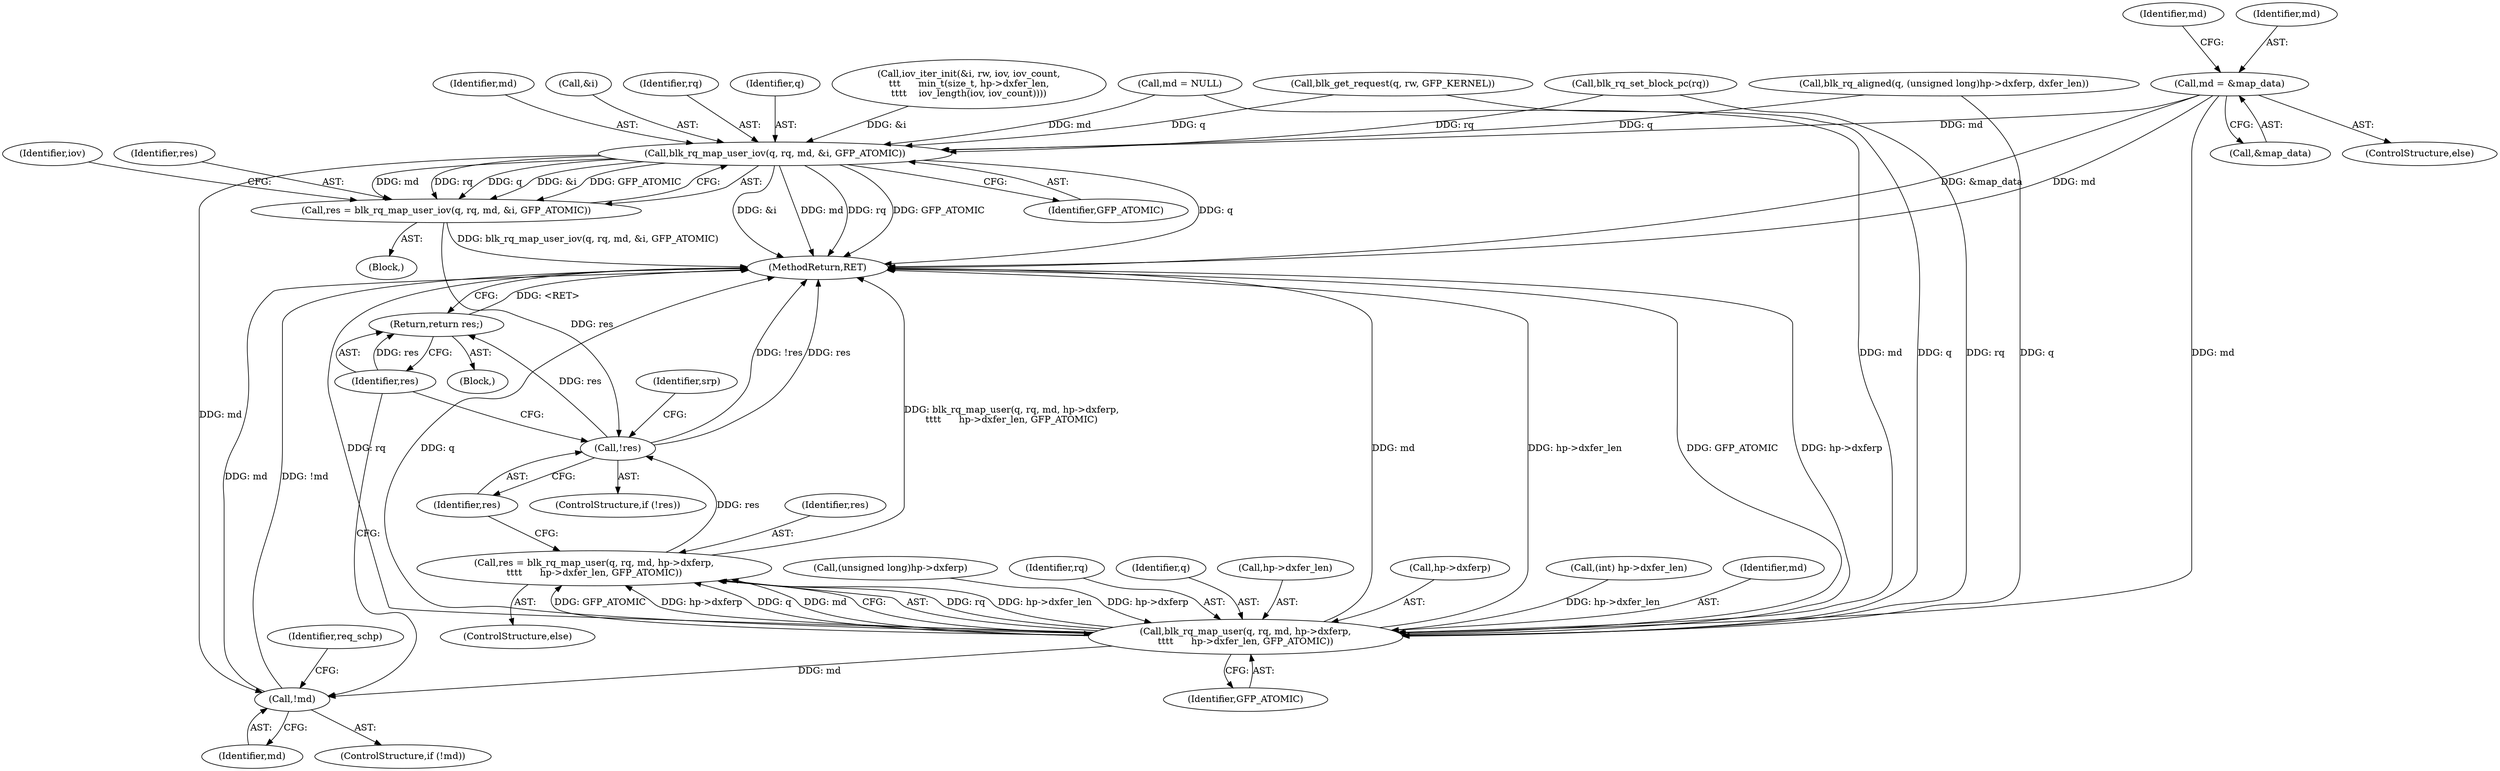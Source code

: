 digraph "0_linux_451a2886b6bf90e2fb378f7c46c655450fb96e81@pointer" {
"1000324" [label="(Call,md = &map_data)"];
"1000457" [label="(Call,blk_rq_map_user_iov(q, rq, md, &i, GFP_ATOMIC))"];
"1000455" [label="(Call,res = blk_rq_map_user_iov(q, rq, md, &i, GFP_ATOMIC))"];
"1000481" [label="(Call,!res)"];
"1000505" [label="(Return,return res;)"];
"1000492" [label="(Call,!md)"];
"1000469" [label="(Call,blk_rq_map_user(q, rq, md, hp->dxferp,\n\t\t\t\t      hp->dxfer_len, GFP_ATOMIC))"];
"1000467" [label="(Call,res = blk_rq_map_user(q, rq, md, hp->dxferp,\n\t\t\t\t      hp->dxfer_len, GFP_ATOMIC))"];
"1000441" [label="(Call,iov_iter_init(&i, rw, iov, iov_count,\n\t\t\t      min_t(size_t, hp->dxfer_len,\n\t\t\t\t    iov_length(iov, iov_count))))"];
"1000465" [label="(Identifier,iov)"];
"1000323" [label="(ControlStructure,else)"];
"1000505" [label="(Return,return res;)"];
"1000482" [label="(Identifier,res)"];
"1000329" [label="(Identifier,md)"];
"1000324" [label="(Call,md = &map_data)"];
"1000314" [label="(Call,(unsigned long)hp->dxferp)"];
"1000493" [label="(Identifier,md)"];
"1000457" [label="(Call,blk_rq_map_user_iov(q, rq, md, &i, GFP_ATOMIC))"];
"1000481" [label="(Call,!res)"];
"1000458" [label="(Identifier,q)"];
"1000480" [label="(ControlStructure,if (!res))"];
"1000325" [label="(Identifier,md)"];
"1000456" [label="(Identifier,res)"];
"1000471" [label="(Identifier,rq)"];
"1000225" [label="(Call,blk_rq_set_block_pc(rq))"];
"1000479" [label="(Identifier,GFP_ATOMIC)"];
"1000461" [label="(Call,&i)"];
"1000466" [label="(ControlStructure,else)"];
"1000418" [label="(Block,)"];
"1000468" [label="(Identifier,res)"];
"1000470" [label="(Identifier,q)"];
"1000491" [label="(ControlStructure,if (!md))"];
"1000486" [label="(Identifier,srp)"];
"1000507" [label="(MethodReturn,RET)"];
"1000463" [label="(Identifier,GFP_ATOMIC)"];
"1000476" [label="(Call,hp->dxfer_len)"];
"1000506" [label="(Identifier,res)"];
"1000326" [label="(Call,&map_data)"];
"1000459" [label="(Identifier,rq)"];
"1000469" [label="(Call,blk_rq_map_user(q, rq, md, hp->dxferp,\n\t\t\t\t      hp->dxfer_len, GFP_ATOMIC))"];
"1000212" [label="(Call,blk_get_request(q, rw, GFP_KERNEL))"];
"1000492" [label="(Call,!md)"];
"1000473" [label="(Call,hp->dxferp)"];
"1000312" [label="(Call,blk_rq_aligned(q, (unsigned long)hp->dxferp, dxfer_len))"];
"1000467" [label="(Call,res = blk_rq_map_user(q, rq, md, hp->dxferp,\n\t\t\t\t      hp->dxfer_len, GFP_ATOMIC))"];
"1000455" [label="(Call,res = blk_rq_map_user_iov(q, rq, md, &i, GFP_ATOMIC))"];
"1000123" [label="(Call,(int) hp->dxfer_len)"];
"1000104" [label="(Block,)"];
"1000497" [label="(Identifier,req_schp)"];
"1000472" [label="(Identifier,md)"];
"1000320" [label="(Call,md = NULL)"];
"1000460" [label="(Identifier,md)"];
"1000324" -> "1000323"  [label="AST: "];
"1000324" -> "1000326"  [label="CFG: "];
"1000325" -> "1000324"  [label="AST: "];
"1000326" -> "1000324"  [label="AST: "];
"1000329" -> "1000324"  [label="CFG: "];
"1000324" -> "1000507"  [label="DDG: &map_data"];
"1000324" -> "1000507"  [label="DDG: md"];
"1000324" -> "1000457"  [label="DDG: md"];
"1000324" -> "1000469"  [label="DDG: md"];
"1000457" -> "1000455"  [label="AST: "];
"1000457" -> "1000463"  [label="CFG: "];
"1000458" -> "1000457"  [label="AST: "];
"1000459" -> "1000457"  [label="AST: "];
"1000460" -> "1000457"  [label="AST: "];
"1000461" -> "1000457"  [label="AST: "];
"1000463" -> "1000457"  [label="AST: "];
"1000455" -> "1000457"  [label="CFG: "];
"1000457" -> "1000507"  [label="DDG: &i"];
"1000457" -> "1000507"  [label="DDG: md"];
"1000457" -> "1000507"  [label="DDG: rq"];
"1000457" -> "1000507"  [label="DDG: GFP_ATOMIC"];
"1000457" -> "1000507"  [label="DDG: q"];
"1000457" -> "1000455"  [label="DDG: md"];
"1000457" -> "1000455"  [label="DDG: rq"];
"1000457" -> "1000455"  [label="DDG: q"];
"1000457" -> "1000455"  [label="DDG: &i"];
"1000457" -> "1000455"  [label="DDG: GFP_ATOMIC"];
"1000312" -> "1000457"  [label="DDG: q"];
"1000212" -> "1000457"  [label="DDG: q"];
"1000225" -> "1000457"  [label="DDG: rq"];
"1000320" -> "1000457"  [label="DDG: md"];
"1000441" -> "1000457"  [label="DDG: &i"];
"1000457" -> "1000492"  [label="DDG: md"];
"1000455" -> "1000418"  [label="AST: "];
"1000456" -> "1000455"  [label="AST: "];
"1000465" -> "1000455"  [label="CFG: "];
"1000455" -> "1000507"  [label="DDG: blk_rq_map_user_iov(q, rq, md, &i, GFP_ATOMIC)"];
"1000455" -> "1000481"  [label="DDG: res"];
"1000481" -> "1000480"  [label="AST: "];
"1000481" -> "1000482"  [label="CFG: "];
"1000482" -> "1000481"  [label="AST: "];
"1000486" -> "1000481"  [label="CFG: "];
"1000506" -> "1000481"  [label="CFG: "];
"1000481" -> "1000507"  [label="DDG: !res"];
"1000481" -> "1000507"  [label="DDG: res"];
"1000467" -> "1000481"  [label="DDG: res"];
"1000481" -> "1000505"  [label="DDG: res"];
"1000505" -> "1000104"  [label="AST: "];
"1000505" -> "1000506"  [label="CFG: "];
"1000506" -> "1000505"  [label="AST: "];
"1000507" -> "1000505"  [label="CFG: "];
"1000505" -> "1000507"  [label="DDG: <RET>"];
"1000506" -> "1000505"  [label="DDG: res"];
"1000492" -> "1000491"  [label="AST: "];
"1000492" -> "1000493"  [label="CFG: "];
"1000493" -> "1000492"  [label="AST: "];
"1000497" -> "1000492"  [label="CFG: "];
"1000506" -> "1000492"  [label="CFG: "];
"1000492" -> "1000507"  [label="DDG: md"];
"1000492" -> "1000507"  [label="DDG: !md"];
"1000469" -> "1000492"  [label="DDG: md"];
"1000469" -> "1000467"  [label="AST: "];
"1000469" -> "1000479"  [label="CFG: "];
"1000470" -> "1000469"  [label="AST: "];
"1000471" -> "1000469"  [label="AST: "];
"1000472" -> "1000469"  [label="AST: "];
"1000473" -> "1000469"  [label="AST: "];
"1000476" -> "1000469"  [label="AST: "];
"1000479" -> "1000469"  [label="AST: "];
"1000467" -> "1000469"  [label="CFG: "];
"1000469" -> "1000507"  [label="DDG: md"];
"1000469" -> "1000507"  [label="DDG: hp->dxfer_len"];
"1000469" -> "1000507"  [label="DDG: GFP_ATOMIC"];
"1000469" -> "1000507"  [label="DDG: hp->dxferp"];
"1000469" -> "1000507"  [label="DDG: rq"];
"1000469" -> "1000507"  [label="DDG: q"];
"1000469" -> "1000467"  [label="DDG: rq"];
"1000469" -> "1000467"  [label="DDG: hp->dxfer_len"];
"1000469" -> "1000467"  [label="DDG: GFP_ATOMIC"];
"1000469" -> "1000467"  [label="DDG: hp->dxferp"];
"1000469" -> "1000467"  [label="DDG: q"];
"1000469" -> "1000467"  [label="DDG: md"];
"1000312" -> "1000469"  [label="DDG: q"];
"1000212" -> "1000469"  [label="DDG: q"];
"1000225" -> "1000469"  [label="DDG: rq"];
"1000320" -> "1000469"  [label="DDG: md"];
"1000314" -> "1000469"  [label="DDG: hp->dxferp"];
"1000123" -> "1000469"  [label="DDG: hp->dxfer_len"];
"1000467" -> "1000466"  [label="AST: "];
"1000468" -> "1000467"  [label="AST: "];
"1000482" -> "1000467"  [label="CFG: "];
"1000467" -> "1000507"  [label="DDG: blk_rq_map_user(q, rq, md, hp->dxferp,\n\t\t\t\t      hp->dxfer_len, GFP_ATOMIC)"];
}
